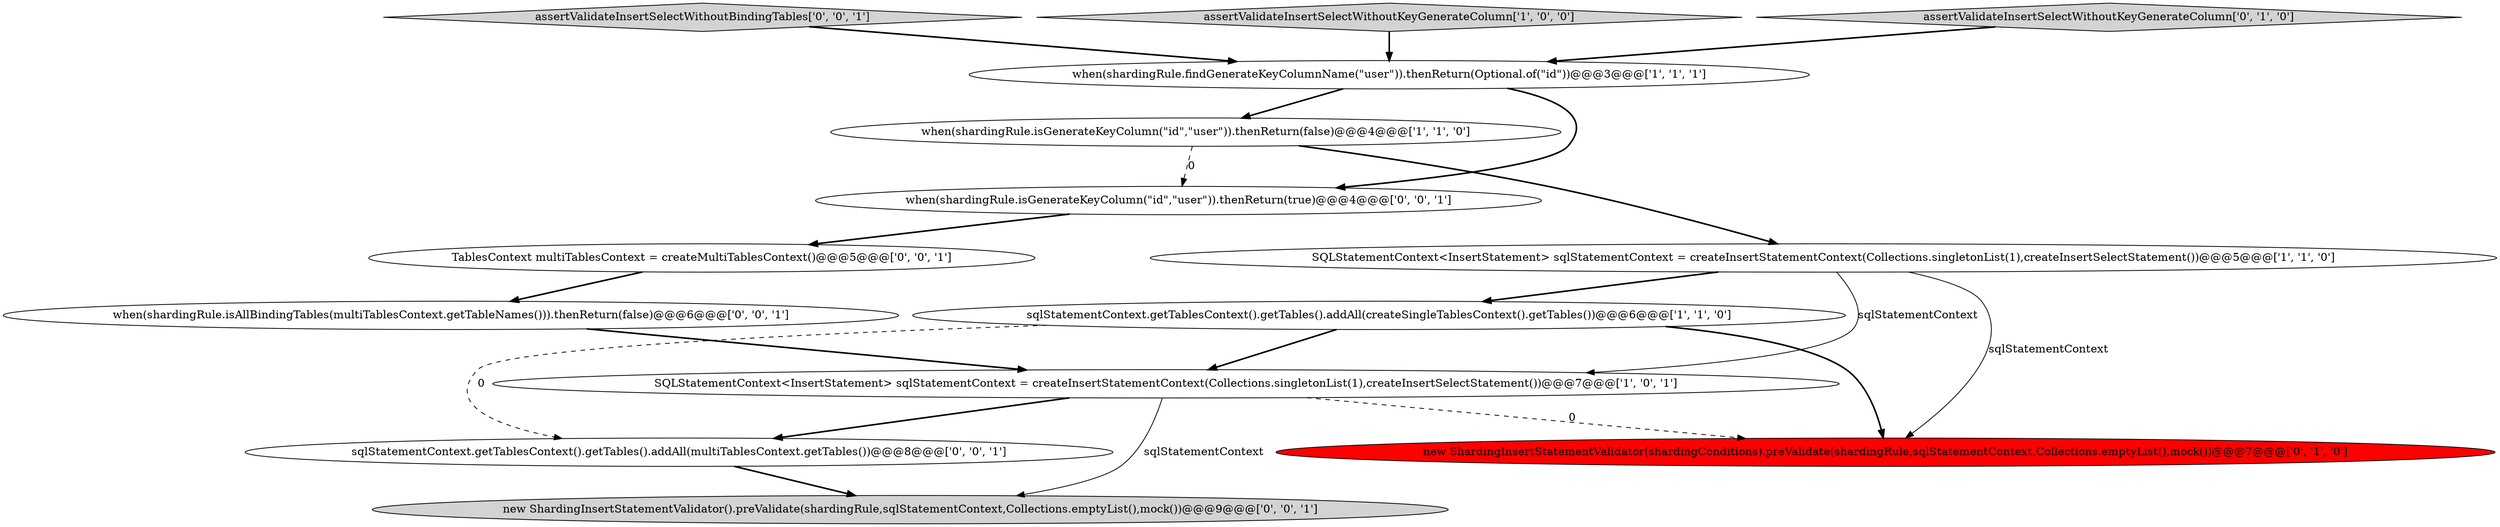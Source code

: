 digraph {
12 [style = filled, label = "when(shardingRule.isGenerateKeyColumn(\"id\",\"user\")).thenReturn(true)@@@4@@@['0', '0', '1']", fillcolor = white, shape = ellipse image = "AAA0AAABBB3BBB"];
10 [style = filled, label = "when(shardingRule.isAllBindingTables(multiTablesContext.getTableNames())).thenReturn(false)@@@6@@@['0', '0', '1']", fillcolor = white, shape = ellipse image = "AAA0AAABBB3BBB"];
9 [style = filled, label = "assertValidateInsertSelectWithoutBindingTables['0', '0', '1']", fillcolor = lightgray, shape = diamond image = "AAA0AAABBB3BBB"];
13 [style = filled, label = "new ShardingInsertStatementValidator().preValidate(shardingRule,sqlStatementContext,Collections.emptyList(),mock())@@@9@@@['0', '0', '1']", fillcolor = lightgray, shape = ellipse image = "AAA0AAABBB3BBB"];
4 [style = filled, label = "SQLStatementContext<InsertStatement> sqlStatementContext = createInsertStatementContext(Collections.singletonList(1),createInsertSelectStatement())@@@5@@@['1', '1', '0']", fillcolor = white, shape = ellipse image = "AAA0AAABBB1BBB"];
8 [style = filled, label = "TablesContext multiTablesContext = createMultiTablesContext()@@@5@@@['0', '0', '1']", fillcolor = white, shape = ellipse image = "AAA0AAABBB3BBB"];
6 [style = filled, label = "new ShardingInsertStatementValidator(shardingConditions).preValidate(shardingRule,sqlStatementContext,Collections.emptyList(),mock())@@@7@@@['0', '1', '0']", fillcolor = red, shape = ellipse image = "AAA1AAABBB2BBB"];
3 [style = filled, label = "when(shardingRule.findGenerateKeyColumnName(\"user\")).thenReturn(Optional.of(\"id\"))@@@3@@@['1', '1', '1']", fillcolor = white, shape = ellipse image = "AAA0AAABBB1BBB"];
2 [style = filled, label = "assertValidateInsertSelectWithoutKeyGenerateColumn['1', '0', '0']", fillcolor = lightgray, shape = diamond image = "AAA0AAABBB1BBB"];
11 [style = filled, label = "sqlStatementContext.getTablesContext().getTables().addAll(multiTablesContext.getTables())@@@8@@@['0', '0', '1']", fillcolor = white, shape = ellipse image = "AAA0AAABBB3BBB"];
0 [style = filled, label = "sqlStatementContext.getTablesContext().getTables().addAll(createSingleTablesContext().getTables())@@@6@@@['1', '1', '0']", fillcolor = white, shape = ellipse image = "AAA0AAABBB1BBB"];
1 [style = filled, label = "SQLStatementContext<InsertStatement> sqlStatementContext = createInsertStatementContext(Collections.singletonList(1),createInsertSelectStatement())@@@7@@@['1', '0', '1']", fillcolor = white, shape = ellipse image = "AAA0AAABBB1BBB"];
5 [style = filled, label = "when(shardingRule.isGenerateKeyColumn(\"id\",\"user\")).thenReturn(false)@@@4@@@['1', '1', '0']", fillcolor = white, shape = ellipse image = "AAA0AAABBB1BBB"];
7 [style = filled, label = "assertValidateInsertSelectWithoutKeyGenerateColumn['0', '1', '0']", fillcolor = lightgray, shape = diamond image = "AAA0AAABBB2BBB"];
9->3 [style = bold, label=""];
8->10 [style = bold, label=""];
3->5 [style = bold, label=""];
5->12 [style = dashed, label="0"];
0->11 [style = dashed, label="0"];
3->12 [style = bold, label=""];
1->11 [style = bold, label=""];
10->1 [style = bold, label=""];
11->13 [style = bold, label=""];
0->6 [style = bold, label=""];
12->8 [style = bold, label=""];
0->1 [style = bold, label=""];
4->6 [style = solid, label="sqlStatementContext"];
1->13 [style = solid, label="sqlStatementContext"];
7->3 [style = bold, label=""];
5->4 [style = bold, label=""];
2->3 [style = bold, label=""];
4->0 [style = bold, label=""];
1->6 [style = dashed, label="0"];
4->1 [style = solid, label="sqlStatementContext"];
}
